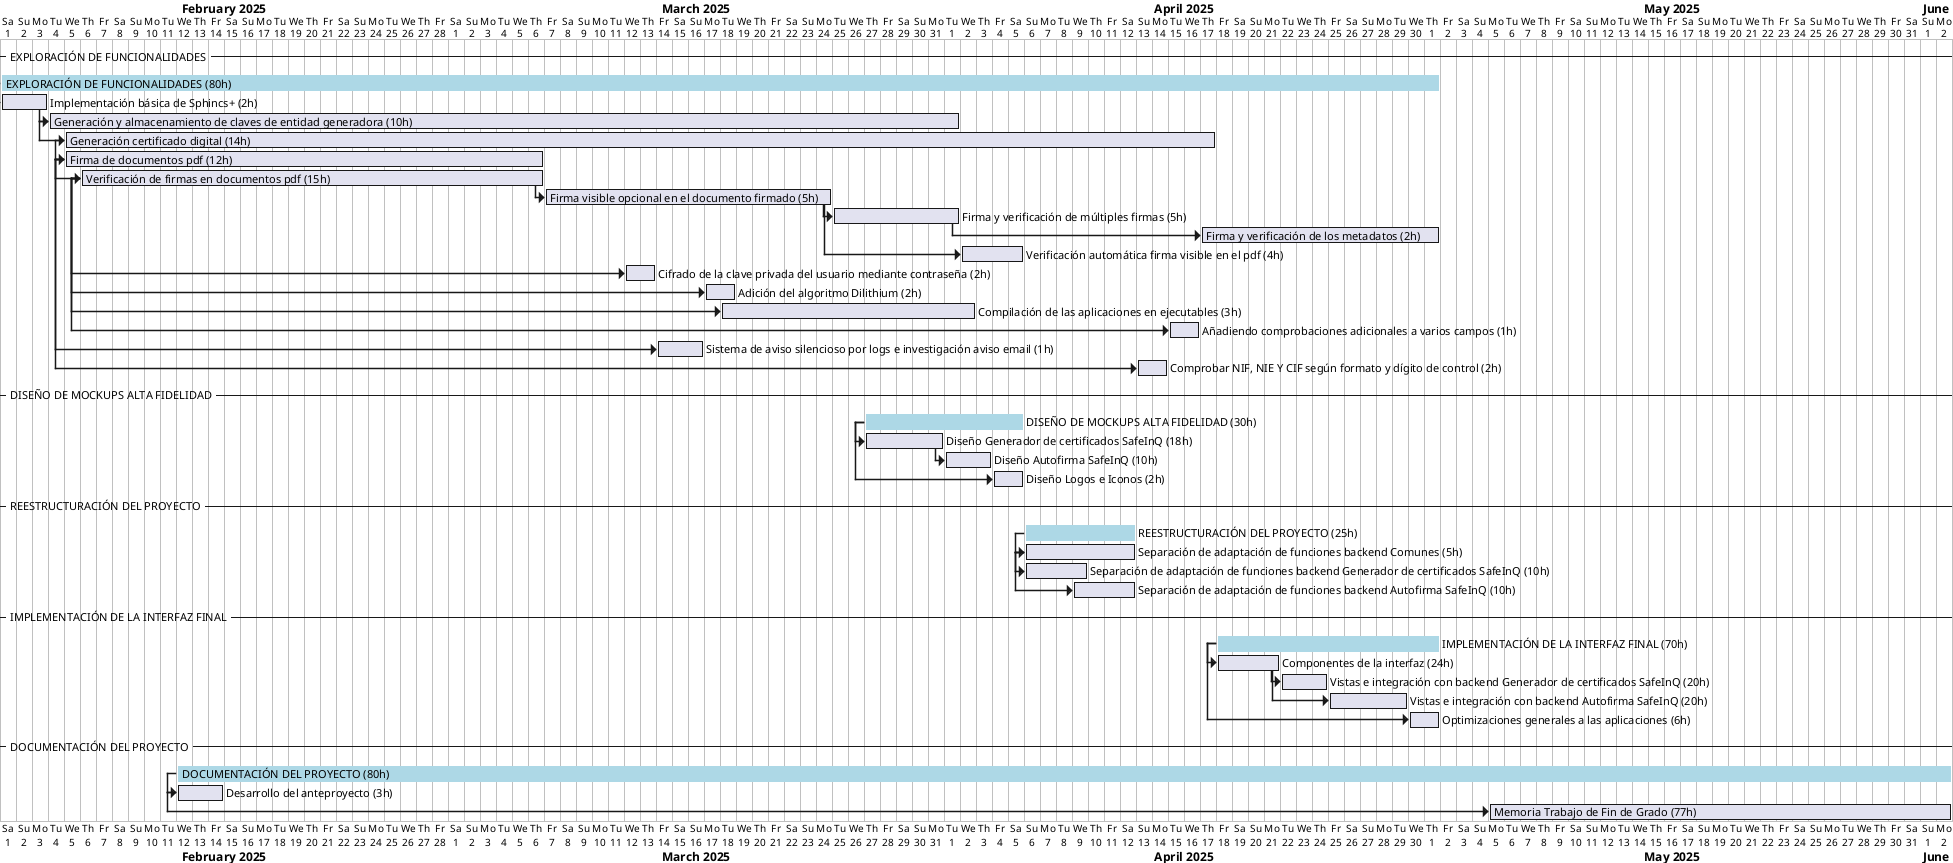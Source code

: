 @startgantt Proyecto Autofirma con Estámdares Post-Cuánticos
printscale daily
Project starts 2025-02-01

-- EXPLORACIÓN DE FUNCIONALIDADES --
[EXPLORACIÓN DE FUNCIONALIDADES (80h)] as [EXP] starts 2025-02-01 and ends 2025-05-01
[EXP] is colored in lightblue
[Implementación básica de Sphincs+ (2h)] as [E1] starts 2025-02-01 and ends 2025-02-03
[E1] starts after [EXP]'s start
[Generación y almacenamiento de claves de entidad generadora (10h)] as [E1.1] starts 2025-02-04 and ends 2025-04-01
[E1.1] starts after [E1]'s end
[Generación certificado digital (14h)] as [E1.1.1] starts 2025-02-05 and ends 2025-04-17
[E1.1.1] starts after [E1.1]'s start
[Firma de documentos pdf (12h)] as [E1.1.1.1] starts 2025-02-05 and ends 2025-03-06
[E1.1.1.1] starts after [E1.1.1]'s start
[Verificación de firmas en documentos pdf (15h)] as [E1.1.1.1.1] starts 2025-02-06 and ends 2025-03-06
[E1.1.1.1.1] starts after [E1.1.1.1]'s start
[Firma visible opcional en el documento firmado (5h)] as [E1.1.1.1.1.1] starts 2025-03-06 and ends 2025-03-24
[E1.1.1.1.1.1] starts after [E1.1.1.1.1]'s end
[Firma y verificación de múltiples firmas (5h)] as [E1.1.1.1.1.1.1] starts 2025-03-25 and ends 2025-04-01
[E1.1.1.1.1.1.1] starts after [E1.1.1.1.1.1]'s end
[Firma y verificación de los metadatos (2h)] as [E1.1.1.1.1.1.1.1] starts 2025-04-17 and ends 2025-05-01
[E1.1.1.1.1.1.1.1] starts after [E1.1.1.1.1.1.1]'s end
[Verificación automática firma visible en el pdf (4h)] as [E1.1.1.1.1.1.2] starts 2025-04-02 and ends 2025-04-05
[E1.1.1.1.1.1.2] starts after [E1.1.1.1.1.1]'s end
[Cifrado de la clave privada del usuario mediante contraseña (2h)] as [E1.1.1.1.1.2] starts 2025-03-12 and ends 2025-03-13
[E1.1.1.1.1.2] starts after [E1.1.1.1.1]'s start
[Adición del algoritmo Dilithium (2h)] as [E1.1.1.1.1.3] starts 2025-03-17 and ends 2025-03-18
[E1.1.1.1.1.3] starts after [E1.1.1.1.1]'s start
[Compilación de las aplicaciones en ejecutables (3h)] as [E1.1.1.1.1.4] starts 2025-03-18 and ends 2025-04-02
[E1.1.1.1.1.4] starts after [E1.1.1.1.1]'s start
[Añadiendo comprobaciones adicionales a varios campos (1h)] as [E1.1.1.1.1.5] starts 2025-04-15 and ends 2025-04-16
[E1.1.1.1.1.5] starts after [E1.1.1.1.1]'s start
[Sistema de aviso silencioso por logs e investigación aviso email (1h)] as [E1.1.1.1.2] starts 2025-03-14 and ends 2025-03-16
[E1.1.1.1.2] starts after [E1.1.1.1]'s start
[Comprobar NIF, NIE Y CIF según formato y dígito de control (2h)] as [E1.1.1.1.3] starts 2025-04-13 and ends 2025-04-14
[E1.1.1.1.3] starts after [E1.1.1.1]'s start

-- DISEÑO DE MOCKUPS ALTA FIDELIDAD --
[DISEÑO DE MOCKUPS ALTA FIDELIDAD (30h)] as [MOCK] starts 2025-03-27 and ends 2025-04-05
[MOCK] is colored in lightblue
[Diseño Generador de certificados SafeInQ (18h)] as [D1] starts 2025-03-27 and ends 2025-03-31
[D1] starts after [MOCK]'s start
[Diseño Autofirma SafeInQ (10h)] as [D1.1] starts 2025-04-01 and ends 2025-04-03
[D1.1] starts after [D1]'s end
[Diseño Logos e Iconos (2h)] as [D2] starts 2025-04-04 and ends 2025-04-05
[D2] starts after [MOCK]'s start

-- REESTRUCTURACIÓN DEL PROYECTO --
[REESTRUCTURACIÓN DEL PROYECTO (25h)] as [RES] starts 2025-04-06 and ends 2025-04-12
[RES] is colored in lightblue
[Separación de adaptación de funciones backend Comunes (5h)] as [R1] starts 2025-04-06 and ends 2025-04-12
[R1] starts after [RES]'s start
[Separación de adaptación de funciones backend Generador de certificados SafeInQ (10h)] as [R1.1] starts 2025-04-06 and ends 2025-04-09
[R1.1] starts after [R1]'s start
[Separación de adaptación de funciones backend Autofirma SafeInQ (10h)] as [R1.2] starts 2025-04-09 and ends 2025-04-12
[R1.2] starts after [R1]'s start

-- IMPLEMENTACIÓN DE LA INTERFAZ FINAL --
[IMPLEMENTACIÓN DE LA INTERFAZ FINAL (70h)] as [IMP] starts 2025-04-18 and ends 2025-05-01
[IMP] is colored in lightblue
[Componentes de la interfaz (24h)] as [I1] starts 2025-04-18 and ends 2025-04-21
[I1] starts after [IMP]'s start
[Vistas e integración con backend Generador de certificados SafeInQ (20h)] as [I1.1] starts 2025-04-22 and ends 2025-04-24
[I1.1] starts after [I1]'s end
[Vistas e integración con backend Autofirma SafeInQ (20h)] as [I1.2] starts 2025-04-25 and ends 2025-04-29
[I1.2] starts after [I1]'s end
[Optimizaciones generales a las aplicaciones (6h)] as [I2] starts 2025-04-30 and ends 2025-05-01
[I2] starts after [IMP]'s start

-- DOCUMENTACIÓN DEL PROYECTO --
[DOCUMENTACIÓN DEL PROYECTO (80h)] as [MEM_FASE] starts 2025-02-12 and ends 2025-06-02
[MEM_FASE] is colored in lightblue
[Desarrollo del anteproyecto (3h)] as [ANT] starts 2025-02-12 and ends 2025-02-14
[ANT] starts after [MEM_FASE]'s start
[Memoria Trabajo de Fin de Grado (77h)] as [MEM] starts 2025-05-05 and ends 2025-06-02
[MEM] starts after [ANT]'s start
@endgantt